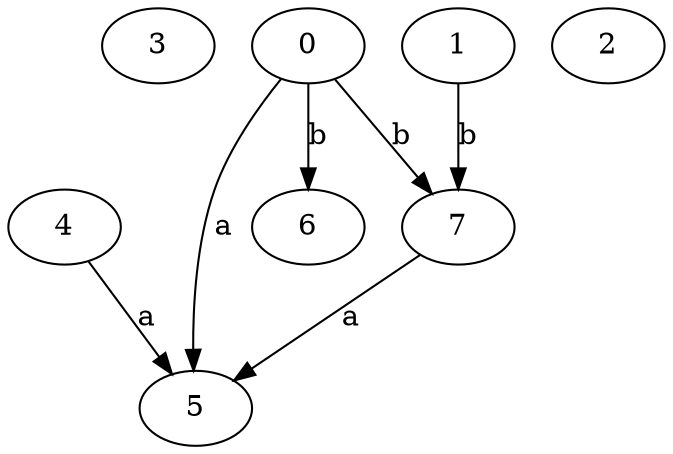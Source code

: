 strict digraph  {
3;
4;
5;
0;
6;
7;
1;
2;
4 -> 5  [label=a];
0 -> 5  [label=a];
0 -> 6  [label=b];
0 -> 7  [label=b];
7 -> 5  [label=a];
1 -> 7  [label=b];
}
